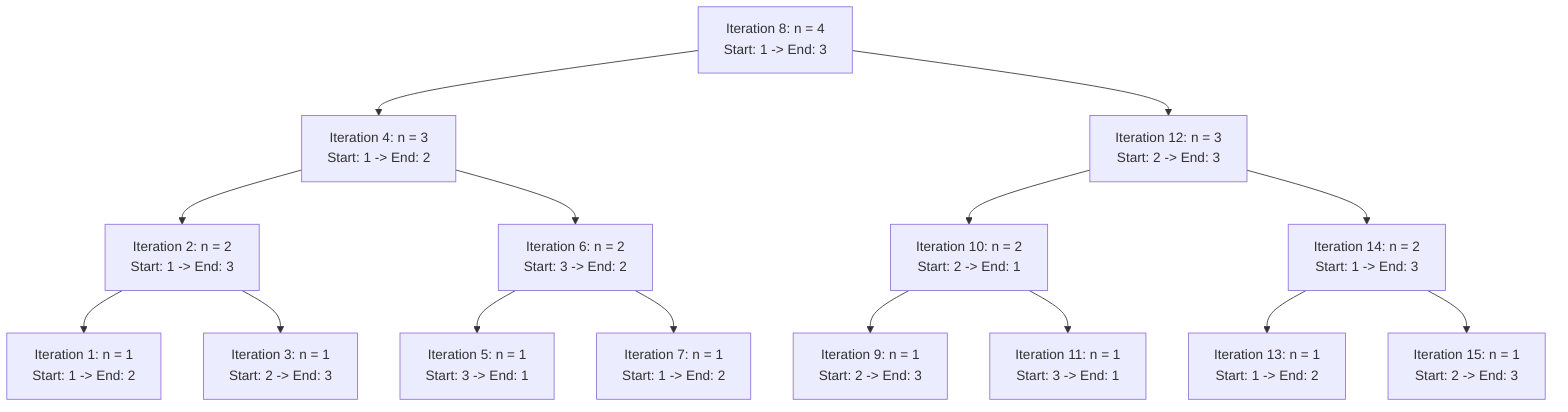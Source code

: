 graph TD;
    Iter8["Iteration 8: n = 4<br>Start: 1 -> End: 3"] --> Iter4["Iteration 4: n = 3<br>Start: 1 -> End: 2"]
    Iter4 --> Iter2["Iteration 2: n = 2<br>Start: 1 -> End: 3"]
    Iter2 --> Iter1["Iteration 1: n = 1<br>Start: 1 -> End: 2"]
    Iter2 --> Iter3["Iteration 3: n = 1<br>Start: 2 -> End: 3"]
    Iter4 --> Iter6["Iteration 6: n = 2<br>Start: 3 -> End: 2"]
    Iter6 --> Iter5["Iteration 5: n = 1<br>Start: 3 -> End: 1"]
    Iter6 --> Iter7["Iteration 7: n = 1<br>Start: 1 -> End: 2"]

    Iter8 --> Iter12["Iteration 12: n = 3<br>Start: 2 -> End: 3"]
    Iter12 --> Iter10["Iteration 10: n = 2<br>Start: 2 -> End: 1"]
    Iter10 --> Iter9["Iteration 9: n = 1<br>Start: 2 -> End: 3"]
    Iter10 --> Iter11["Iteration 11: n = 1<br>Start: 3 -> End: 1"]
    Iter12 --> Iter14["Iteration 14: n = 2<br>Start: 1 -> End: 3"]
    Iter14 --> Iter13["Iteration 13: n = 1<br>Start: 1 -> End: 2"]
    Iter14 --> Iter15["Iteration 15: n = 1<br>Start: 2 -> End: 3"]